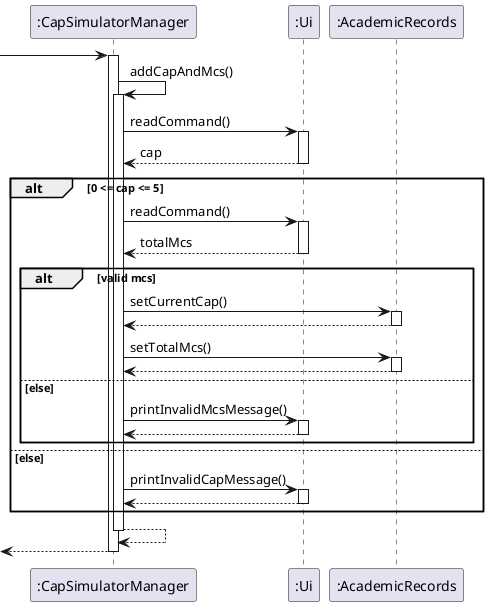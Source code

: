 @startuml
'https://plantuml.com/sequence-diagram

-> ":CapSimulatorManager"
activate ":CapSimulatorManager"
":CapSimulatorManager" -> ":CapSimulatorManager" : addCapAndMcs()
activate ":CapSimulatorManager"

":CapSimulatorManager" -> ":Ui" : readCommand()
activate ":Ui"
":Ui" --> ":CapSimulatorManager" : cap
deactivate ":Ui"

alt 0 <= cap <= 5
":CapSimulatorManager" -> ":Ui": readCommand()
activate ":Ui"
":Ui" --> ":CapSimulatorManager" : totalMcs
deactivate ":Ui"
alt valid mcs
":CapSimulatorManager" -> ":AcademicRecords" : setCurrentCap()
activate ":AcademicRecords"
":AcademicRecords" --> ":CapSimulatorManager"
deactivate ":AcademicRecords"
":CapSimulatorManager" -> ":AcademicRecords" : setTotalMcs()
activate ":AcademicRecords"
":AcademicRecords" --> ":CapSimulatorManager"
deactivate ":AcademicRecords"
else else
":CapSimulatorManager" -> ":Ui" : printInvalidMcsMessage()
activate ":Ui"
return
end
else else
":CapSimulatorManager" -> ":Ui" : printInvalidCapMessage()
activate ":Ui"
return
end
return
return
@enduml
